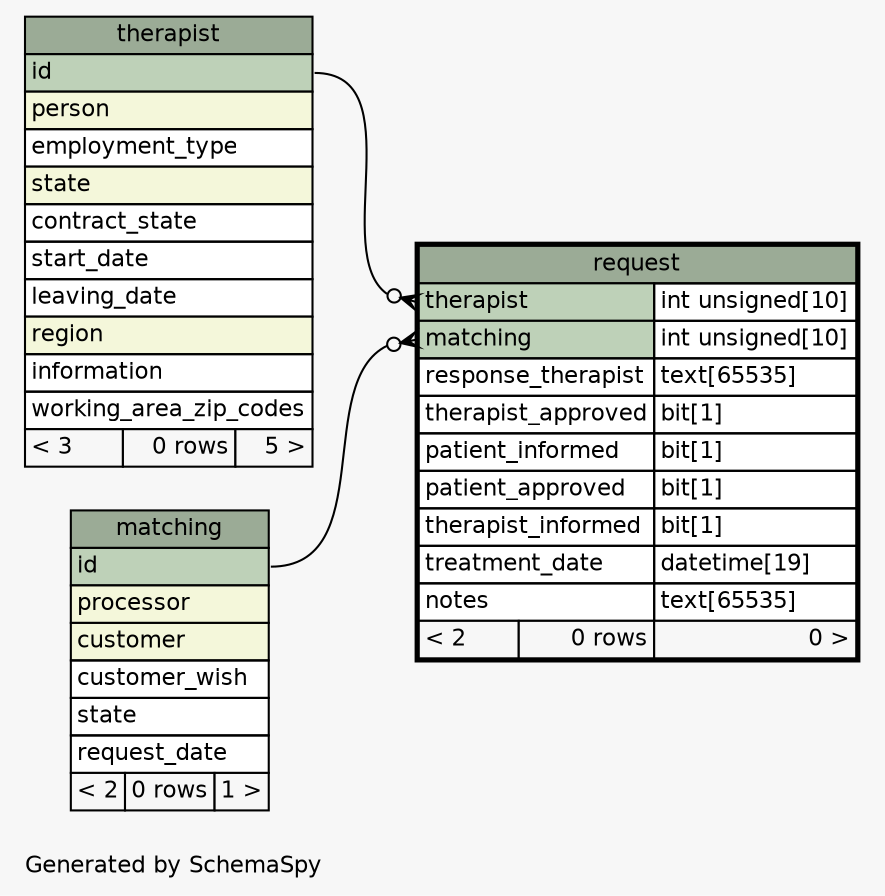 // dot 2.40.1 on Linux 5.0.0-37-generic
// SchemaSpy rev 590
digraph "oneDegreeRelationshipsDiagram" {
  graph [
    rankdir="RL"
    bgcolor="#f7f7f7"
    label="\nGenerated by SchemaSpy"
    labeljust="l"
    nodesep="0.18"
    ranksep="0.46"
    fontname="Helvetica"
    fontsize="11"
  ];
  node [
    fontname="Helvetica"
    fontsize="11"
    shape="plaintext"
  ];
  edge [
    arrowsize="0.8"
  ];
  "request":"matching":w -> "matching":"id":e [arrowhead=none dir=back arrowtail=crowodot];
  "request":"therapist":w -> "therapist":"id":e [arrowhead=none dir=back arrowtail=crowodot];
  "matching" [
    label=<
    <TABLE BORDER="0" CELLBORDER="1" CELLSPACING="0" BGCOLOR="#ffffff">
      <TR><TD COLSPAN="3" BGCOLOR="#9bab96" ALIGN="CENTER">matching</TD></TR>
      <TR><TD PORT="id" COLSPAN="3" BGCOLOR="#bed1b8" ALIGN="LEFT">id</TD></TR>
      <TR><TD PORT="processor" COLSPAN="3" BGCOLOR="#f4f7da" ALIGN="LEFT">processor</TD></TR>
      <TR><TD PORT="customer" COLSPAN="3" BGCOLOR="#f4f7da" ALIGN="LEFT">customer</TD></TR>
      <TR><TD PORT="customer_wish" COLSPAN="3" ALIGN="LEFT">customer_wish</TD></TR>
      <TR><TD PORT="state" COLSPAN="3" ALIGN="LEFT">state</TD></TR>
      <TR><TD PORT="request_date" COLSPAN="3" ALIGN="LEFT">request_date</TD></TR>
      <TR><TD ALIGN="LEFT" BGCOLOR="#f7f7f7">&lt; 2</TD><TD ALIGN="RIGHT" BGCOLOR="#f7f7f7">0 rows</TD><TD ALIGN="RIGHT" BGCOLOR="#f7f7f7">1 &gt;</TD></TR>
    </TABLE>>
    URL="matching.html"
    tooltip="matching"
  ];
  "request" [
    label=<
    <TABLE BORDER="2" CELLBORDER="1" CELLSPACING="0" BGCOLOR="#ffffff">
      <TR><TD COLSPAN="3" BGCOLOR="#9bab96" ALIGN="CENTER">request</TD></TR>
      <TR><TD PORT="therapist" COLSPAN="2" BGCOLOR="#bed1b8" ALIGN="LEFT">therapist</TD><TD PORT="therapist.type" ALIGN="LEFT">int unsigned[10]</TD></TR>
      <TR><TD PORT="matching" COLSPAN="2" BGCOLOR="#bed1b8" ALIGN="LEFT">matching</TD><TD PORT="matching.type" ALIGN="LEFT">int unsigned[10]</TD></TR>
      <TR><TD PORT="response_therapist" COLSPAN="2" ALIGN="LEFT">response_therapist</TD><TD PORT="response_therapist.type" ALIGN="LEFT">text[65535]</TD></TR>
      <TR><TD PORT="therapist_approved" COLSPAN="2" ALIGN="LEFT">therapist_approved</TD><TD PORT="therapist_approved.type" ALIGN="LEFT">bit[1]</TD></TR>
      <TR><TD PORT="patient_informed" COLSPAN="2" ALIGN="LEFT">patient_informed</TD><TD PORT="patient_informed.type" ALIGN="LEFT">bit[1]</TD></TR>
      <TR><TD PORT="patient_approved" COLSPAN="2" ALIGN="LEFT">patient_approved</TD><TD PORT="patient_approved.type" ALIGN="LEFT">bit[1]</TD></TR>
      <TR><TD PORT="therapist_informed" COLSPAN="2" ALIGN="LEFT">therapist_informed</TD><TD PORT="therapist_informed.type" ALIGN="LEFT">bit[1]</TD></TR>
      <TR><TD PORT="treatment_date" COLSPAN="2" ALIGN="LEFT">treatment_date</TD><TD PORT="treatment_date.type" ALIGN="LEFT">datetime[19]</TD></TR>
      <TR><TD PORT="notes" COLSPAN="2" ALIGN="LEFT">notes</TD><TD PORT="notes.type" ALIGN="LEFT">text[65535]</TD></TR>
      <TR><TD ALIGN="LEFT" BGCOLOR="#f7f7f7">&lt; 2</TD><TD ALIGN="RIGHT" BGCOLOR="#f7f7f7">0 rows</TD><TD ALIGN="RIGHT" BGCOLOR="#f7f7f7">0 &gt;</TD></TR>
    </TABLE>>
    URL="request.html"
    tooltip="request"
  ];
  "therapist" [
    label=<
    <TABLE BORDER="0" CELLBORDER="1" CELLSPACING="0" BGCOLOR="#ffffff">
      <TR><TD COLSPAN="3" BGCOLOR="#9bab96" ALIGN="CENTER">therapist</TD></TR>
      <TR><TD PORT="id" COLSPAN="3" BGCOLOR="#bed1b8" ALIGN="LEFT">id</TD></TR>
      <TR><TD PORT="person" COLSPAN="3" BGCOLOR="#f4f7da" ALIGN="LEFT">person</TD></TR>
      <TR><TD PORT="employment_type" COLSPAN="3" ALIGN="LEFT">employment_type</TD></TR>
      <TR><TD PORT="state" COLSPAN="3" BGCOLOR="#f4f7da" ALIGN="LEFT">state</TD></TR>
      <TR><TD PORT="contract_state" COLSPAN="3" ALIGN="LEFT">contract_state</TD></TR>
      <TR><TD PORT="start_date" COLSPAN="3" ALIGN="LEFT">start_date</TD></TR>
      <TR><TD PORT="leaving_date" COLSPAN="3" ALIGN="LEFT">leaving_date</TD></TR>
      <TR><TD PORT="region" COLSPAN="3" BGCOLOR="#f4f7da" ALIGN="LEFT">region</TD></TR>
      <TR><TD PORT="information" COLSPAN="3" ALIGN="LEFT">information</TD></TR>
      <TR><TD PORT="working_area_zip_codes" COLSPAN="3" ALIGN="LEFT">working_area_zip_codes</TD></TR>
      <TR><TD ALIGN="LEFT" BGCOLOR="#f7f7f7">&lt; 3</TD><TD ALIGN="RIGHT" BGCOLOR="#f7f7f7">0 rows</TD><TD ALIGN="RIGHT" BGCOLOR="#f7f7f7">5 &gt;</TD></TR>
    </TABLE>>
    URL="therapist.html"
    tooltip="therapist"
  ];
}
